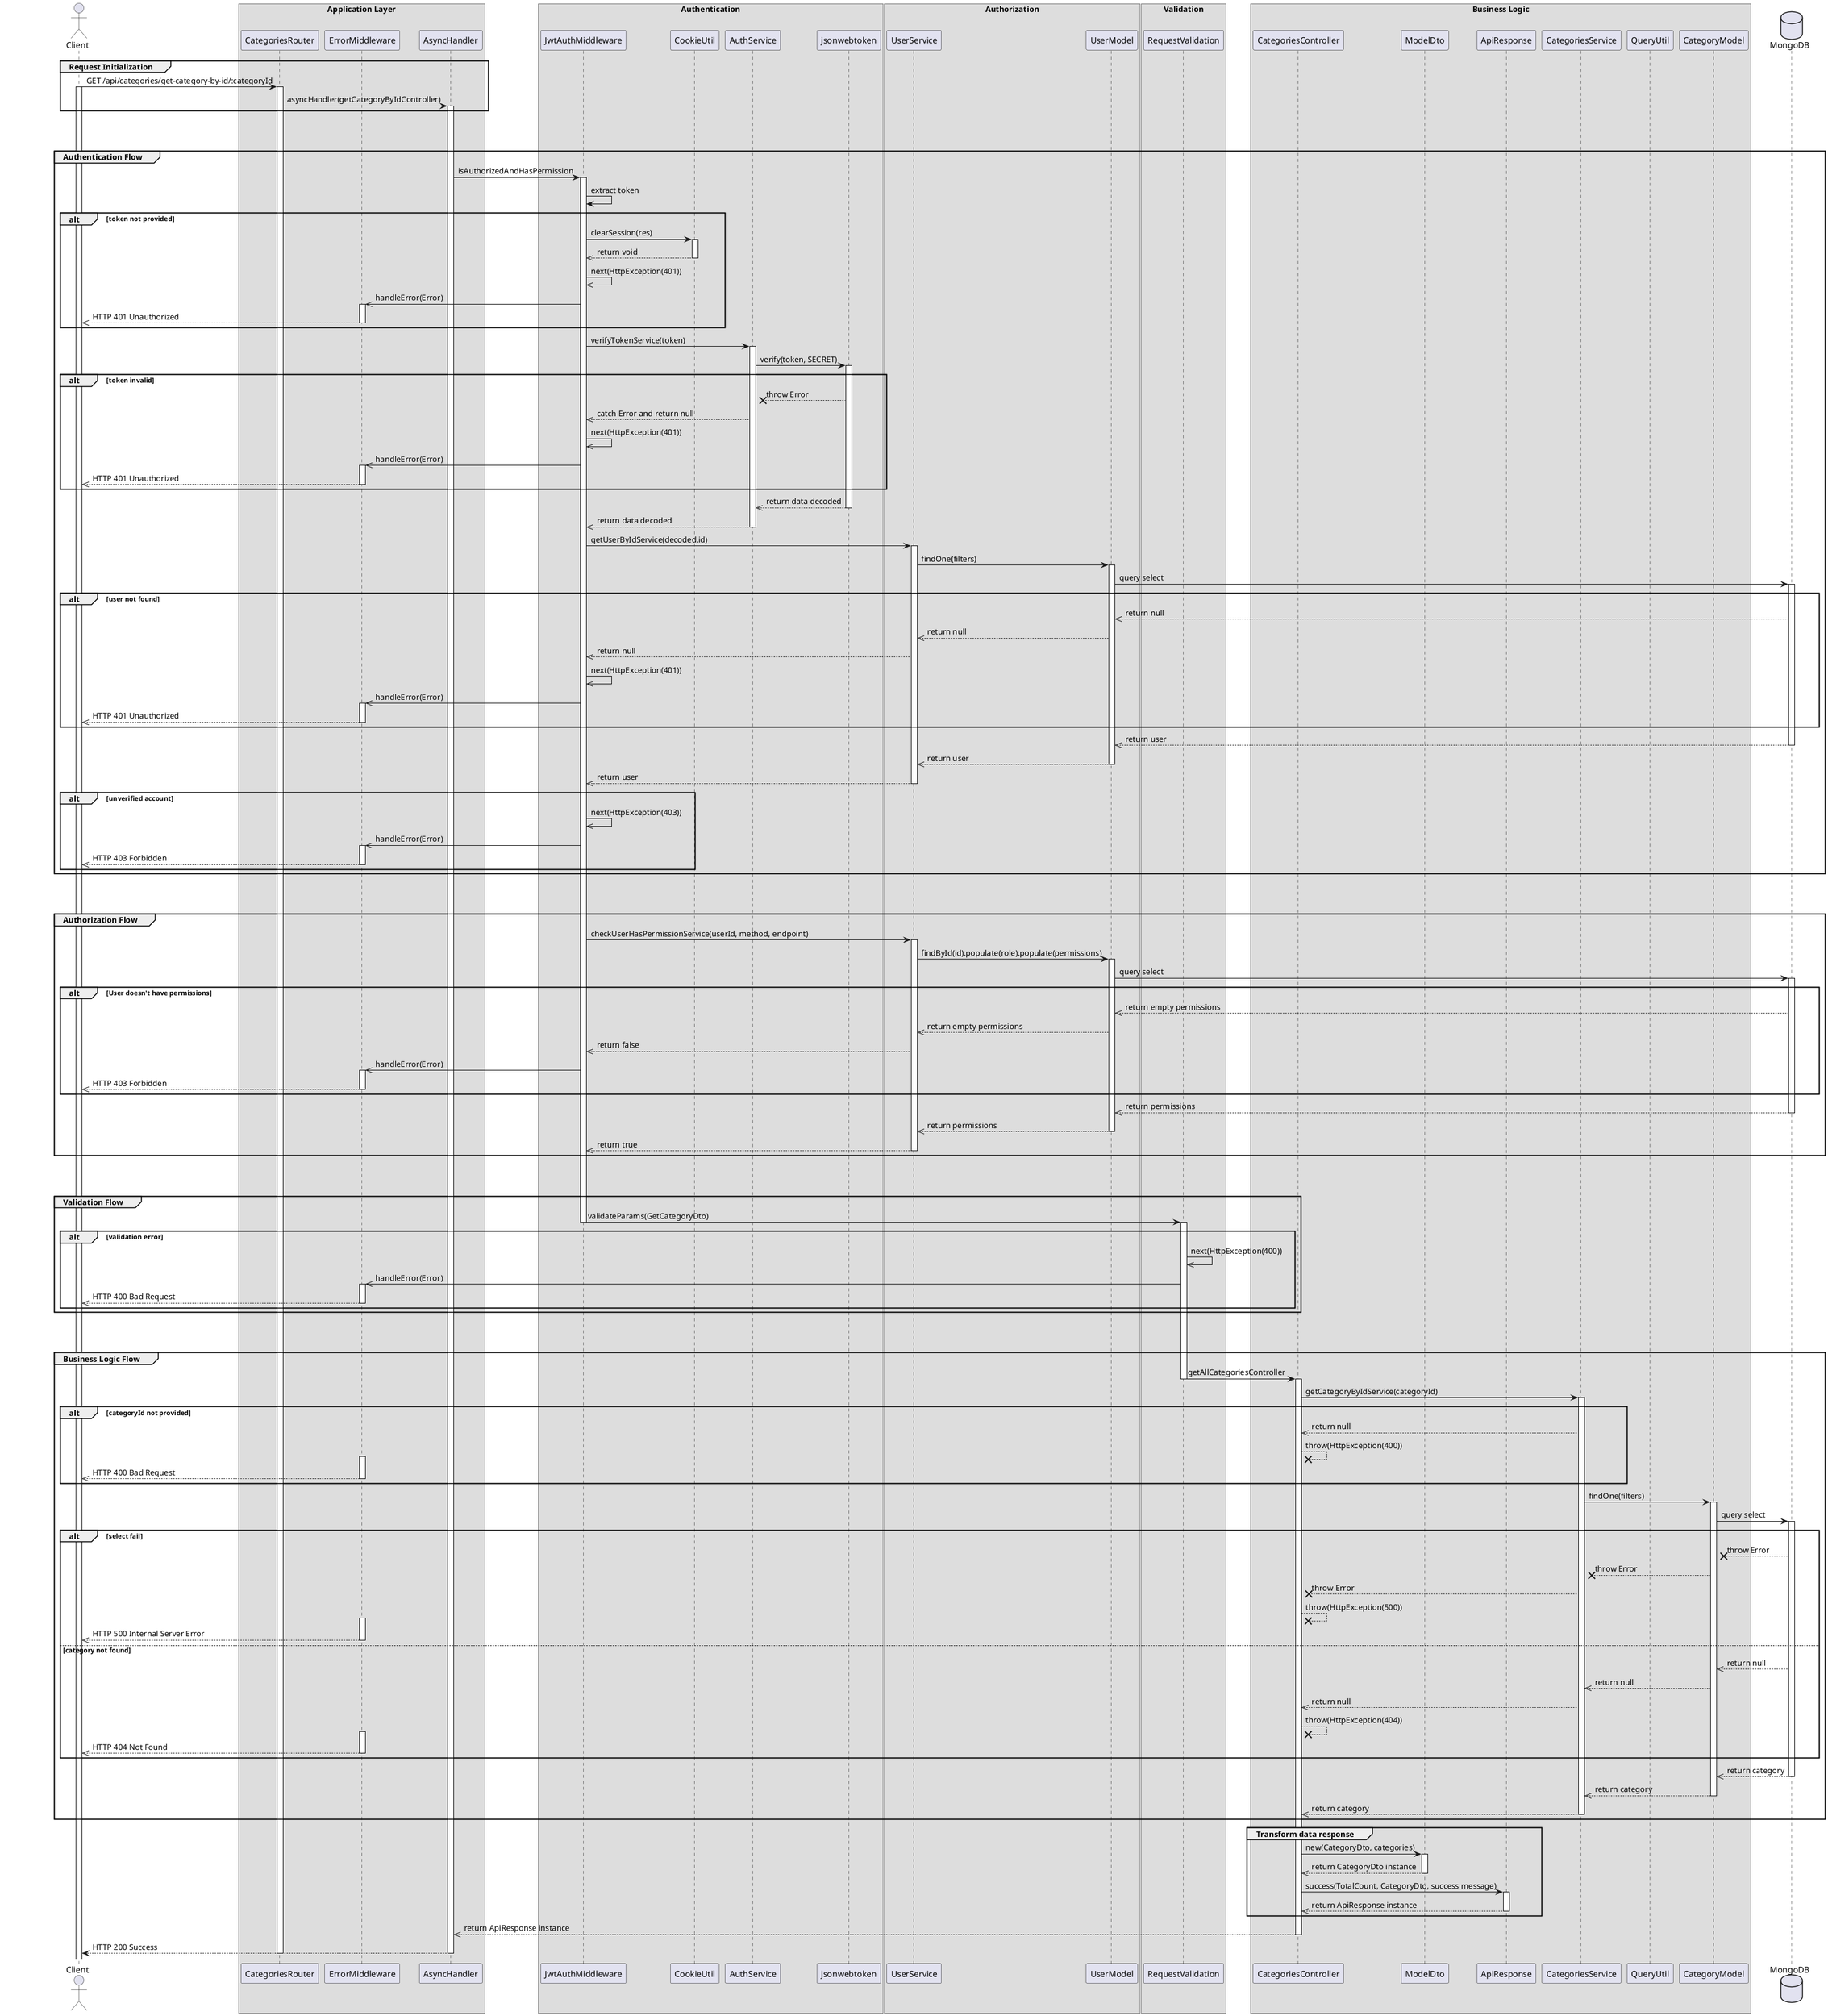 @startuml View Detail Category

actor Client

box "Application Layer"
participant CategoriesRouter 
participant ErrorMiddleware 
participant AsyncHandler 
end box

box "Authentication"
participant JwtAuthMiddleware 
participant CookieUtil
participant AuthService
participant jsonwebtoken
end box

box "Authorization"
participant UserService 
participant UserModel
end box

box "Validation"
participant RequestValidation
end box

box "Business Logic"
participant CategoriesController
participant ModelDto
participant ApiResponse
participant CategoriesService
participant QueryUtil
participant CategoryModel
end box

database MongoDB

' Step 1
group Request Initialization
    Client -> CategoriesRouter: GET /api/categories/get-category-by-id/:categoryId
    activate Client
    activate CategoriesRouter
    CategoriesRouter -> AsyncHandler: asyncHandler(getCategoryByIdController)
    activate AsyncHandler
end

break
break

' Step 2
group Authentication Flow
    AsyncHandler -> JwtAuthMiddleware: isAuthorizedAndHasPermission
    activate JwtAuthMiddleware

    JwtAuthMiddleware -> JwtAuthMiddleware: extract token
    alt token not provided
        JwtAuthMiddleware -> CookieUtil: clearSession(res)
        activate CookieUtil
        CookieUtil -->> JwtAuthMiddleware: return void
        deactivate CookieUtil
        JwtAuthMiddleware ->> JwtAuthMiddleware: next(HttpException(401))
        JwtAuthMiddleware ->> ErrorMiddleware: handleError(Error)
        activate ErrorMiddleware
        ErrorMiddleware -->> Client: HTTP 401 Unauthorized
        deactivate ErrorMiddleware
    end 

    JwtAuthMiddleware -> AuthService: verifyTokenService(token)
    activate AuthService
    AuthService -> jsonwebtoken: verify(token, SECRET)
    activate jsonwebtoken
    alt token invalid
        jsonwebtoken --x AuthService: throw Error
        AuthService -->> JwtAuthMiddleware: catch Error and return null
        JwtAuthMiddleware ->> JwtAuthMiddleware: next(HttpException(401))
        JwtAuthMiddleware ->> ErrorMiddleware: handleError(Error)
        activate ErrorMiddleware
        ErrorMiddleware -->> Client: HTTP 401 Unauthorized
        deactivate ErrorMiddleware
    end

    jsonwebtoken -->> AuthService: return data decoded
    deactivate jsonwebtoken
    AuthService -->> JwtAuthMiddleware: return data decoded
    deactivate AuthService
    JwtAuthMiddleware -> UserService: getUserByIdService(decoded.id)
    activate UserService
    UserService -> UserModel: findOne(filters)
    activate UserModel
    UserModel -> MongoDB: query select
    activate MongoDB

    alt user not found
        MongoDB -->> UserModel: return null
        UserModel -->> UserService: return null
        UserService -->> JwtAuthMiddleware: return null
        JwtAuthMiddleware ->> JwtAuthMiddleware: next(HttpException(401))
        JwtAuthMiddleware ->> ErrorMiddleware: handleError(Error)
        activate ErrorMiddleware
        ErrorMiddleware -->> Client: HTTP 401 Unauthorized
        deactivate ErrorMiddleware
    end

    MongoDB -->> UserModel: return user
    deactivate MongoDB
    UserModel -->> UserService: return user
    deactivate UserModel
    UserService -->> JwtAuthMiddleware: return user
    deactivate UserService

    alt unverified account
        JwtAuthMiddleware ->> JwtAuthMiddleware: next(HttpException(403))
        JwtAuthMiddleware ->> ErrorMiddleware: handleError(Error)
        activate ErrorMiddleware
        ErrorMiddleware -->> Client: HTTP 403 Forbidden
        deactivate ErrorMiddleware
    end
end

break
break

' Step 3
group Authorization Flow
    JwtAuthMiddleware -> UserService: checkUserHasPermissionService(userId, method, endpoint)
    activate UserService
    UserService -> UserModel: findById(id).populate(role).populate(permissions)
    activate UserModel
    UserModel -> MongoDB: query select
    activate MongoDB

    alt User doesn't have permissions 
        MongoDB -->> UserModel: return empty permissions
        UserModel -->> UserService: return empty permissions
        UserService -->> JwtAuthMiddleware: return false
        JwtAuthMiddleware ->> ErrorMiddleware: handleError(Error)
        activate ErrorMiddleware
        ErrorMiddleware -->> Client: HTTP 403 Forbidden
        deactivate ErrorMiddleware
    end

    MongoDB -->> UserModel: return permissions
    deactivate MongoDB
    UserModel -->> UserService: return permissions
    deactivate UserModel
    UserService -->> JwtAuthMiddleware: return true
    deactivate UserService
end

break
break

' Step 4
group Validation Flow
    JwtAuthMiddleware -> RequestValidation: validateParams(GetCategoryDto)
    deactivate JwtAuthMiddleware
    activate RequestValidation
        alt validation error
        RequestValidation ->> RequestValidation: next(HttpException(400))
        RequestValidation ->> ErrorMiddleware: handleError(Error)
        activate ErrorMiddleware
        ErrorMiddleware -->> Client: HTTP 400 Bad Request
        deactivate ErrorMiddleware
    end
end

break
break


' Step 5
group Business Logic Flow
    RequestValidation -> CategoriesController: getAllCategoriesController
    deactivate RequestValidation
    activate CategoriesController
    CategoriesController -> CategoriesService: getCategoryByIdService(categoryId)
    activate CategoriesService

    alt categoryId not provided
        CategoriesService -->> CategoriesController: return null
        CategoriesController --x CategoriesController: throw(HttpException(400))
        activate ErrorMiddleware
        ErrorMiddleware -->> Client: HTTP 400 Bad Request
        deactivate ErrorMiddleware
    end

    CategoriesService -> CategoryModel: findOne(filters)
    activate CategoryModel
    CategoryModel -> MongoDB: query select
    activate MongoDB

    alt select fail 
        MongoDB --x CategoryModel: throw Error
        CategoryModel --x CategoriesService: throw Error
        CategoriesService --x CategoriesController: throw Error
        CategoriesController --x CategoriesController: throw(HttpException(500))
        activate ErrorMiddleware
        ErrorMiddleware -->> Client: HTTP 500 Internal Server Error
        deactivate ErrorMiddleware
    else category not found
        MongoDB -->> CategoryModel: return null
        CategoryModel -->> CategoriesService: return null
        CategoriesService -->> CategoriesController: return null
        CategoriesController --x CategoriesController: throw(HttpException(404))
        activate ErrorMiddleware
        ErrorMiddleware -->> Client: HTTP 404 Not Found
        deactivate ErrorMiddleware
    end

    MongoDB -->> CategoryModel: return category
    deactivate MongoDB
    CategoryModel -->> CategoriesService: return category
    deactivate CategoryModel
    CategoriesService -->> CategoriesController: return category
    deactivate CategoriesService
end

group Transform data response
    CategoriesController -> ModelDto: new(CategoryDto, categories)
    activate ModelDto
    ModelDto -->> CategoriesController: return CategoryDto instance
    deactivate ModelDto

    CategoriesController -> ApiResponse: success(TotalCount, CategoryDto, success message)
    activate ApiResponse
    ApiResponse -->> CategoriesController: return ApiResponse instance
    deactivate ApiResponse 
end

CategoriesController -->> AsyncHandler: return ApiResponse instance
deactivate CategoriesController
AsyncHandler --> Client: HTTP 200 Success
deactivate AsyncHandler
deactivate CategoriesRouter

@enduml
